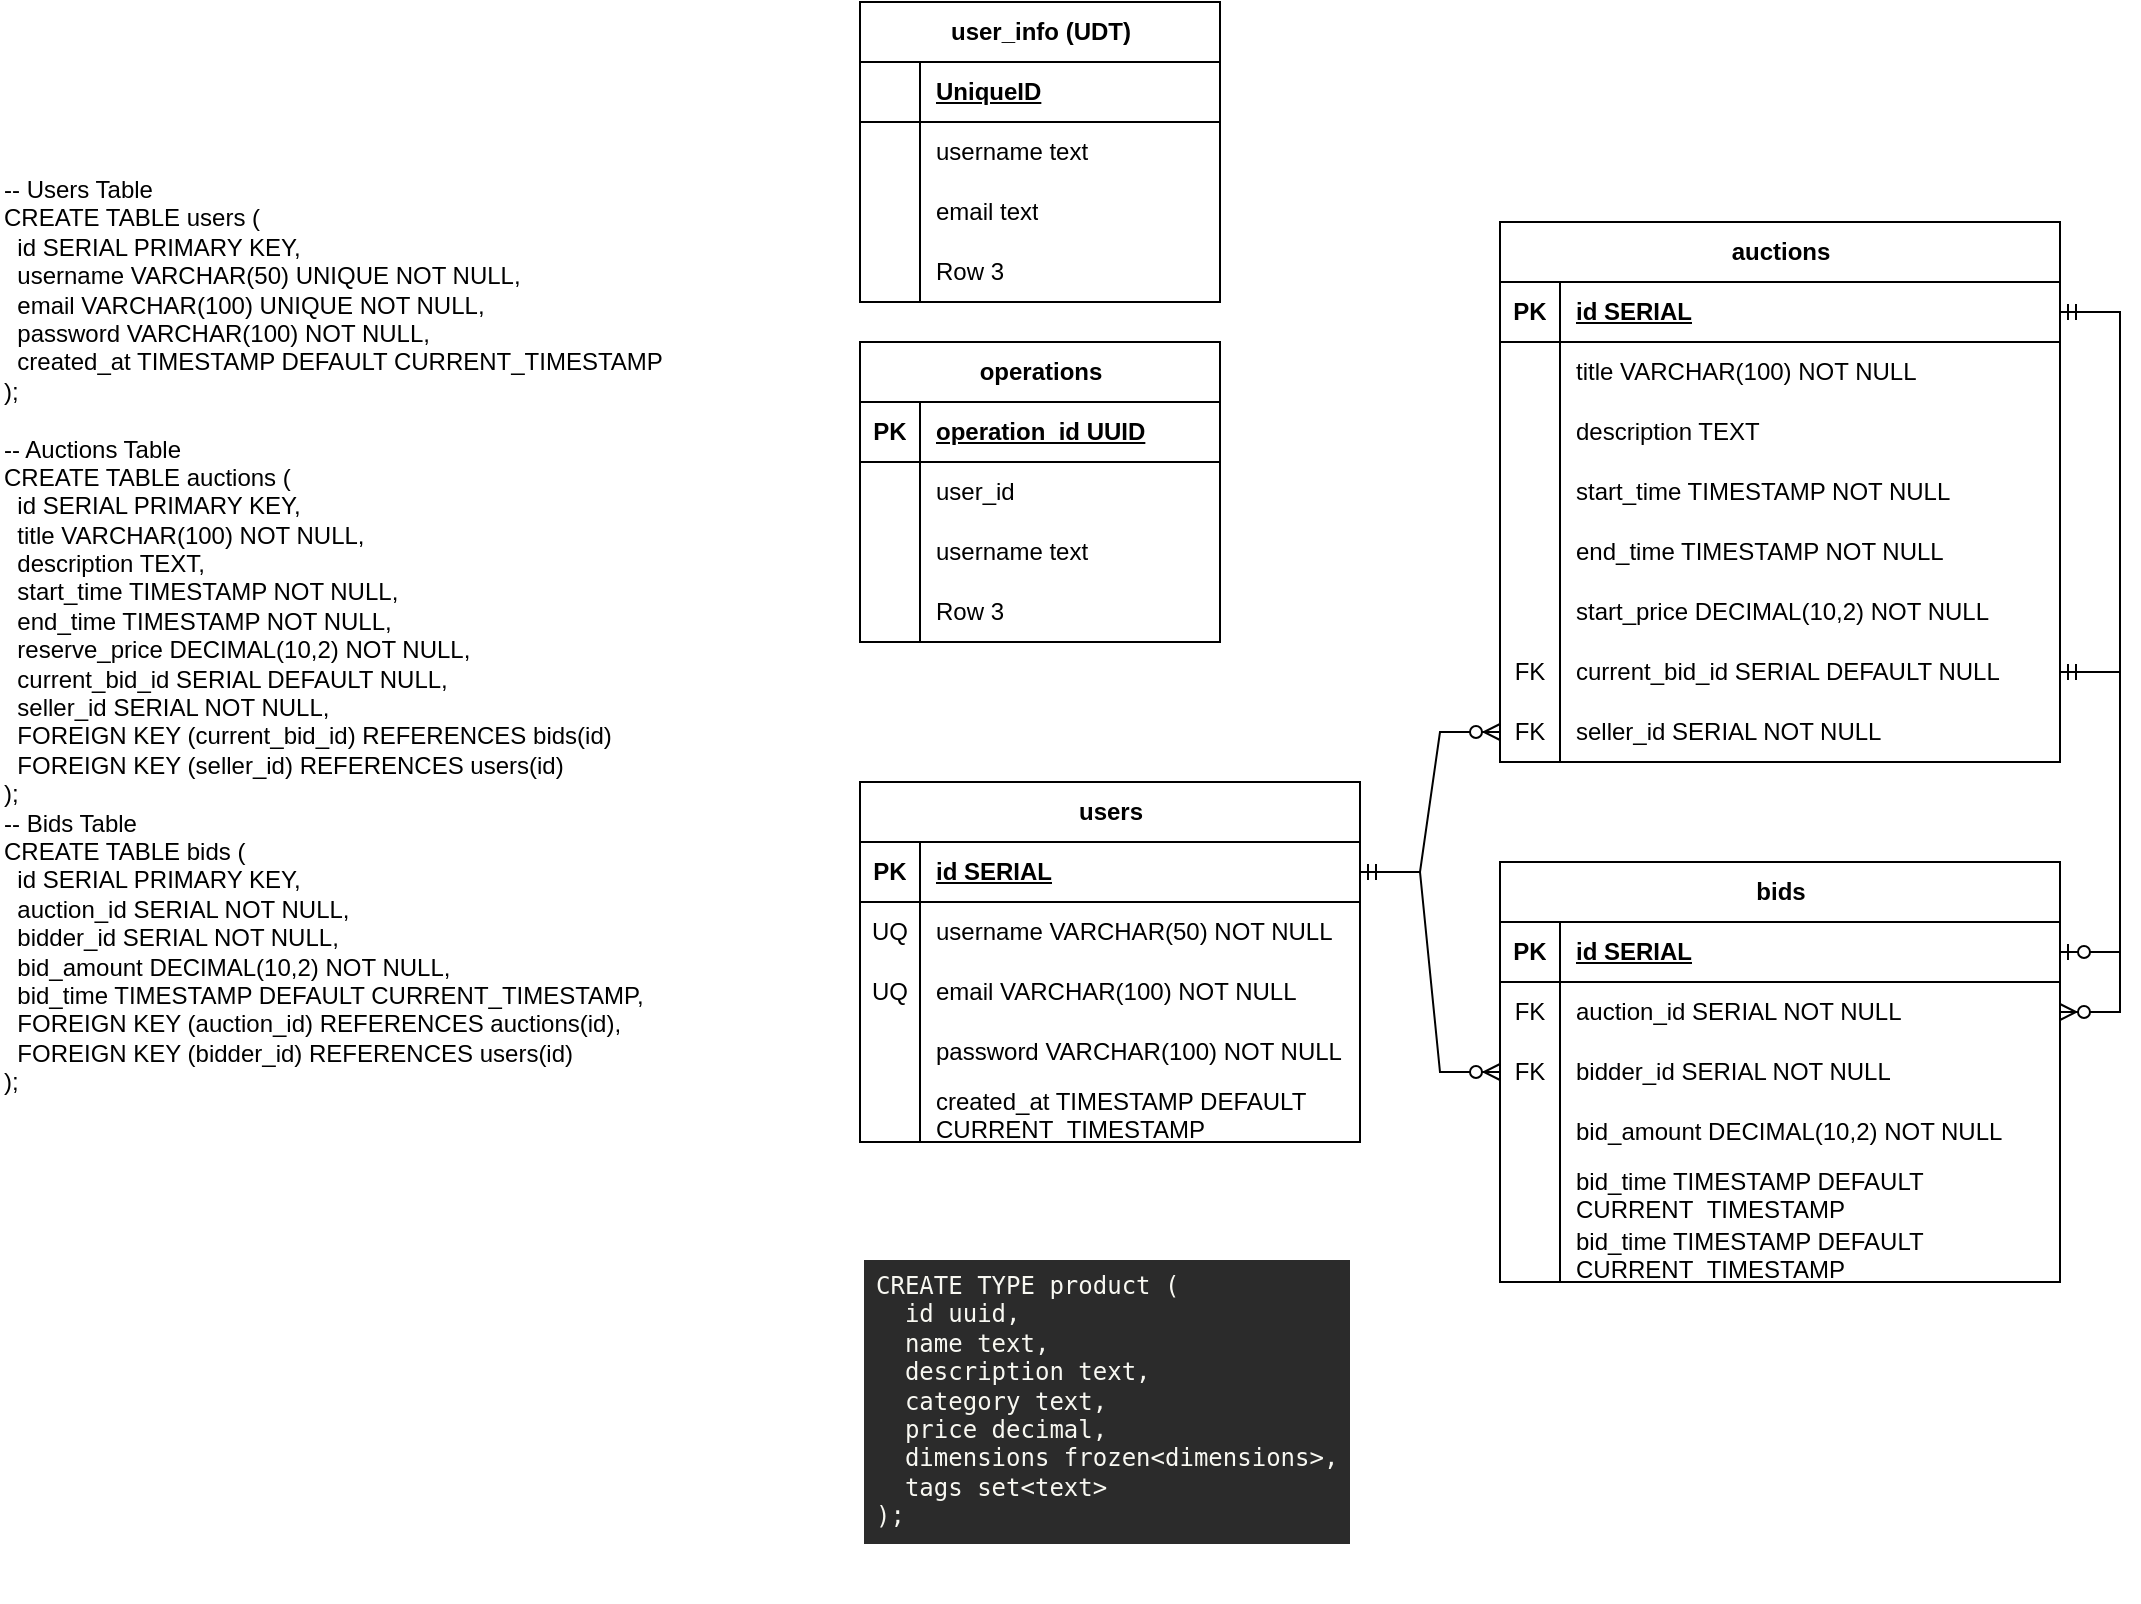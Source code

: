 <mxfile version="24.7.7">
  <diagram id="R2lEEEUBdFMjLlhIrx00" name="Page-1">
    <mxGraphModel dx="2045" dy="633" grid="1" gridSize="10" guides="1" tooltips="1" connect="1" arrows="1" fold="1" page="1" pageScale="1" pageWidth="850" pageHeight="1100" math="0" shadow="0" extFonts="Permanent Marker^https://fonts.googleapis.com/css?family=Permanent+Marker">
      <root>
        <mxCell id="0" />
        <mxCell id="1" parent="0" />
        <mxCell id="i3QSk8LrhaY5Uxr6vsdl-1" value="-- Users Table&#xa;CREATE TABLE users (&#xa;  id SERIAL PRIMARY KEY,&#xa;  username VARCHAR(50) UNIQUE NOT NULL,&#xa;  email VARCHAR(100) UNIQUE NOT NULL,&#xa;  password VARCHAR(100) NOT NULL,&#xa;  created_at TIMESTAMP DEFAULT CURRENT_TIMESTAMP&#xa;);&#xa;&#xa;-- Auctions Table&#xa;CREATE TABLE auctions (&#xa;  id SERIAL PRIMARY KEY,&#xa;  title VARCHAR(100) NOT NULL,&#xa;  description TEXT,&#xa;  start_time TIMESTAMP NOT NULL,&#xa;  end_time TIMESTAMP NOT NULL,&#xa;  reserve_price DECIMAL(10,2) NOT NULL,&#xa;  current_bid_id SERIAL DEFAULT NULL,&#xa;  seller_id SERIAL NOT NULL,&#xa;  FOREIGN KEY (current_bid_id) REFERENCES bids(id)&#xa;  FOREIGN KEY (seller_id) REFERENCES users(id)&#xa;);&#xa;-- Bids Table&#xa;CREATE TABLE bids (&#xa;  id SERIAL PRIMARY KEY,&#xa;  auction_id SERIAL NOT NULL,&#xa;  bidder_id SERIAL NOT NULL,&#xa;  bid_amount DECIMAL(10,2) NOT NULL,&#xa;  bid_time TIMESTAMP DEFAULT CURRENT_TIMESTAMP,&#xa;  FOREIGN KEY (auction_id) REFERENCES auctions(id),&#xa;  FOREIGN KEY (bidder_id) REFERENCES users(id)&#xa;);" style="text;whiteSpace=wrap;" vertex="1" parent="1">
          <mxGeometry x="-430" y="90" width="360" height="660" as="geometry" />
        </mxCell>
        <mxCell id="i3QSk8LrhaY5Uxr6vsdl-2" value="users" style="shape=table;startSize=30;container=1;collapsible=1;childLayout=tableLayout;fixedRows=1;rowLines=0;fontStyle=1;align=center;resizeLast=1;html=1;" vertex="1" parent="1">
          <mxGeometry y="400" width="250" height="180" as="geometry" />
        </mxCell>
        <mxCell id="i3QSk8LrhaY5Uxr6vsdl-3" value="" style="shape=tableRow;horizontal=0;startSize=0;swimlaneHead=0;swimlaneBody=0;fillColor=none;collapsible=0;dropTarget=0;points=[[0,0.5],[1,0.5]];portConstraint=eastwest;top=0;left=0;right=0;bottom=1;" vertex="1" parent="i3QSk8LrhaY5Uxr6vsdl-2">
          <mxGeometry y="30" width="250" height="30" as="geometry" />
        </mxCell>
        <mxCell id="i3QSk8LrhaY5Uxr6vsdl-4" value="PK" style="shape=partialRectangle;connectable=0;fillColor=none;top=0;left=0;bottom=0;right=0;fontStyle=1;overflow=hidden;whiteSpace=wrap;html=1;" vertex="1" parent="i3QSk8LrhaY5Uxr6vsdl-3">
          <mxGeometry width="30" height="30" as="geometry">
            <mxRectangle width="30" height="30" as="alternateBounds" />
          </mxGeometry>
        </mxCell>
        <mxCell id="i3QSk8LrhaY5Uxr6vsdl-5" value="id SERIAL" style="shape=partialRectangle;connectable=0;fillColor=none;top=0;left=0;bottom=0;right=0;align=left;spacingLeft=6;fontStyle=5;overflow=hidden;whiteSpace=wrap;html=1;" vertex="1" parent="i3QSk8LrhaY5Uxr6vsdl-3">
          <mxGeometry x="30" width="220" height="30" as="geometry">
            <mxRectangle width="220" height="30" as="alternateBounds" />
          </mxGeometry>
        </mxCell>
        <mxCell id="i3QSk8LrhaY5Uxr6vsdl-6" value="" style="shape=tableRow;horizontal=0;startSize=0;swimlaneHead=0;swimlaneBody=0;fillColor=none;collapsible=0;dropTarget=0;points=[[0,0.5],[1,0.5]];portConstraint=eastwest;top=0;left=0;right=0;bottom=0;" vertex="1" parent="i3QSk8LrhaY5Uxr6vsdl-2">
          <mxGeometry y="60" width="250" height="30" as="geometry" />
        </mxCell>
        <mxCell id="i3QSk8LrhaY5Uxr6vsdl-7" value="UQ" style="shape=partialRectangle;connectable=0;fillColor=none;top=0;left=0;bottom=0;right=0;editable=1;overflow=hidden;whiteSpace=wrap;html=1;" vertex="1" parent="i3QSk8LrhaY5Uxr6vsdl-6">
          <mxGeometry width="30" height="30" as="geometry">
            <mxRectangle width="30" height="30" as="alternateBounds" />
          </mxGeometry>
        </mxCell>
        <mxCell id="i3QSk8LrhaY5Uxr6vsdl-8" value="username VARCHAR(50) NOT NULL" style="shape=partialRectangle;connectable=0;fillColor=none;top=0;left=0;bottom=0;right=0;align=left;spacingLeft=6;overflow=hidden;whiteSpace=wrap;html=1;" vertex="1" parent="i3QSk8LrhaY5Uxr6vsdl-6">
          <mxGeometry x="30" width="220" height="30" as="geometry">
            <mxRectangle width="220" height="30" as="alternateBounds" />
          </mxGeometry>
        </mxCell>
        <mxCell id="i3QSk8LrhaY5Uxr6vsdl-9" value="" style="shape=tableRow;horizontal=0;startSize=0;swimlaneHead=0;swimlaneBody=0;fillColor=none;collapsible=0;dropTarget=0;points=[[0,0.5],[1,0.5]];portConstraint=eastwest;top=0;left=0;right=0;bottom=0;" vertex="1" parent="i3QSk8LrhaY5Uxr6vsdl-2">
          <mxGeometry y="90" width="250" height="30" as="geometry" />
        </mxCell>
        <mxCell id="i3QSk8LrhaY5Uxr6vsdl-10" value="UQ" style="shape=partialRectangle;connectable=0;fillColor=none;top=0;left=0;bottom=0;right=0;editable=1;overflow=hidden;whiteSpace=wrap;html=1;" vertex="1" parent="i3QSk8LrhaY5Uxr6vsdl-9">
          <mxGeometry width="30" height="30" as="geometry">
            <mxRectangle width="30" height="30" as="alternateBounds" />
          </mxGeometry>
        </mxCell>
        <mxCell id="i3QSk8LrhaY5Uxr6vsdl-11" value="email VARCHAR(100) NOT NULL" style="shape=partialRectangle;connectable=0;fillColor=none;top=0;left=0;bottom=0;right=0;align=left;spacingLeft=6;overflow=hidden;whiteSpace=wrap;html=1;" vertex="1" parent="i3QSk8LrhaY5Uxr6vsdl-9">
          <mxGeometry x="30" width="220" height="30" as="geometry">
            <mxRectangle width="220" height="30" as="alternateBounds" />
          </mxGeometry>
        </mxCell>
        <mxCell id="i3QSk8LrhaY5Uxr6vsdl-12" value="" style="shape=tableRow;horizontal=0;startSize=0;swimlaneHead=0;swimlaneBody=0;fillColor=none;collapsible=0;dropTarget=0;points=[[0,0.5],[1,0.5]];portConstraint=eastwest;top=0;left=0;right=0;bottom=0;" vertex="1" parent="i3QSk8LrhaY5Uxr6vsdl-2">
          <mxGeometry y="120" width="250" height="30" as="geometry" />
        </mxCell>
        <mxCell id="i3QSk8LrhaY5Uxr6vsdl-13" value="" style="shape=partialRectangle;connectable=0;fillColor=none;top=0;left=0;bottom=0;right=0;editable=1;overflow=hidden;whiteSpace=wrap;html=1;" vertex="1" parent="i3QSk8LrhaY5Uxr6vsdl-12">
          <mxGeometry width="30" height="30" as="geometry">
            <mxRectangle width="30" height="30" as="alternateBounds" />
          </mxGeometry>
        </mxCell>
        <mxCell id="i3QSk8LrhaY5Uxr6vsdl-14" value="password VARCHAR(100) NOT NULL" style="shape=partialRectangle;connectable=0;fillColor=none;top=0;left=0;bottom=0;right=0;align=left;spacingLeft=6;overflow=hidden;whiteSpace=wrap;html=1;" vertex="1" parent="i3QSk8LrhaY5Uxr6vsdl-12">
          <mxGeometry x="30" width="220" height="30" as="geometry">
            <mxRectangle width="220" height="30" as="alternateBounds" />
          </mxGeometry>
        </mxCell>
        <mxCell id="i3QSk8LrhaY5Uxr6vsdl-15" value="" style="shape=tableRow;horizontal=0;startSize=0;swimlaneHead=0;swimlaneBody=0;fillColor=none;collapsible=0;dropTarget=0;points=[[0,0.5],[1,0.5]];portConstraint=eastwest;top=0;left=0;right=0;bottom=0;" vertex="1" parent="i3QSk8LrhaY5Uxr6vsdl-2">
          <mxGeometry y="150" width="250" height="30" as="geometry" />
        </mxCell>
        <mxCell id="i3QSk8LrhaY5Uxr6vsdl-16" value="" style="shape=partialRectangle;connectable=0;fillColor=none;top=0;left=0;bottom=0;right=0;editable=1;overflow=hidden;whiteSpace=wrap;html=1;" vertex="1" parent="i3QSk8LrhaY5Uxr6vsdl-15">
          <mxGeometry width="30" height="30" as="geometry">
            <mxRectangle width="30" height="30" as="alternateBounds" />
          </mxGeometry>
        </mxCell>
        <mxCell id="i3QSk8LrhaY5Uxr6vsdl-17" value=" created_at TIMESTAMP DEFAULT CURRENT_TIMESTAMP" style="shape=partialRectangle;connectable=0;fillColor=none;top=0;left=0;bottom=0;right=0;align=left;spacingLeft=6;overflow=hidden;whiteSpace=wrap;html=1;" vertex="1" parent="i3QSk8LrhaY5Uxr6vsdl-15">
          <mxGeometry x="30" width="220" height="30" as="geometry">
            <mxRectangle width="220" height="30" as="alternateBounds" />
          </mxGeometry>
        </mxCell>
        <mxCell id="i3QSk8LrhaY5Uxr6vsdl-18" value="auctions" style="shape=table;startSize=30;container=1;collapsible=1;childLayout=tableLayout;fixedRows=1;rowLines=0;fontStyle=1;align=center;resizeLast=1;html=1;" vertex="1" parent="1">
          <mxGeometry x="320" y="120" width="280" height="270" as="geometry" />
        </mxCell>
        <mxCell id="i3QSk8LrhaY5Uxr6vsdl-19" value="" style="shape=tableRow;horizontal=0;startSize=0;swimlaneHead=0;swimlaneBody=0;fillColor=none;collapsible=0;dropTarget=0;points=[[0,0.5],[1,0.5]];portConstraint=eastwest;top=0;left=0;right=0;bottom=1;" vertex="1" parent="i3QSk8LrhaY5Uxr6vsdl-18">
          <mxGeometry y="30" width="280" height="30" as="geometry" />
        </mxCell>
        <mxCell id="i3QSk8LrhaY5Uxr6vsdl-20" value="PK" style="shape=partialRectangle;connectable=0;fillColor=none;top=0;left=0;bottom=0;right=0;fontStyle=1;overflow=hidden;whiteSpace=wrap;html=1;" vertex="1" parent="i3QSk8LrhaY5Uxr6vsdl-19">
          <mxGeometry width="30" height="30" as="geometry">
            <mxRectangle width="30" height="30" as="alternateBounds" />
          </mxGeometry>
        </mxCell>
        <mxCell id="i3QSk8LrhaY5Uxr6vsdl-21" value="id SERIAL" style="shape=partialRectangle;connectable=0;fillColor=none;top=0;left=0;bottom=0;right=0;align=left;spacingLeft=6;fontStyle=5;overflow=hidden;whiteSpace=wrap;html=1;" vertex="1" parent="i3QSk8LrhaY5Uxr6vsdl-19">
          <mxGeometry x="30" width="250" height="30" as="geometry">
            <mxRectangle width="250" height="30" as="alternateBounds" />
          </mxGeometry>
        </mxCell>
        <mxCell id="i3QSk8LrhaY5Uxr6vsdl-22" value="" style="shape=tableRow;horizontal=0;startSize=0;swimlaneHead=0;swimlaneBody=0;fillColor=none;collapsible=0;dropTarget=0;points=[[0,0.5],[1,0.5]];portConstraint=eastwest;top=0;left=0;right=0;bottom=0;" vertex="1" parent="i3QSk8LrhaY5Uxr6vsdl-18">
          <mxGeometry y="60" width="280" height="30" as="geometry" />
        </mxCell>
        <mxCell id="i3QSk8LrhaY5Uxr6vsdl-23" value="" style="shape=partialRectangle;connectable=0;fillColor=none;top=0;left=0;bottom=0;right=0;editable=1;overflow=hidden;whiteSpace=wrap;html=1;" vertex="1" parent="i3QSk8LrhaY5Uxr6vsdl-22">
          <mxGeometry width="30" height="30" as="geometry">
            <mxRectangle width="30" height="30" as="alternateBounds" />
          </mxGeometry>
        </mxCell>
        <mxCell id="i3QSk8LrhaY5Uxr6vsdl-24" value="&lt;div&gt;title VARCHAR(100) NOT NULL&lt;br&gt;&lt;/div&gt;" style="shape=partialRectangle;connectable=0;fillColor=none;top=0;left=0;bottom=0;right=0;align=left;spacingLeft=6;overflow=hidden;whiteSpace=wrap;html=1;" vertex="1" parent="i3QSk8LrhaY5Uxr6vsdl-22">
          <mxGeometry x="30" width="250" height="30" as="geometry">
            <mxRectangle width="250" height="30" as="alternateBounds" />
          </mxGeometry>
        </mxCell>
        <mxCell id="i3QSk8LrhaY5Uxr6vsdl-25" value="" style="shape=tableRow;horizontal=0;startSize=0;swimlaneHead=0;swimlaneBody=0;fillColor=none;collapsible=0;dropTarget=0;points=[[0,0.5],[1,0.5]];portConstraint=eastwest;top=0;left=0;right=0;bottom=0;" vertex="1" parent="i3QSk8LrhaY5Uxr6vsdl-18">
          <mxGeometry y="90" width="280" height="30" as="geometry" />
        </mxCell>
        <mxCell id="i3QSk8LrhaY5Uxr6vsdl-26" value="" style="shape=partialRectangle;connectable=0;fillColor=none;top=0;left=0;bottom=0;right=0;editable=1;overflow=hidden;whiteSpace=wrap;html=1;" vertex="1" parent="i3QSk8LrhaY5Uxr6vsdl-25">
          <mxGeometry width="30" height="30" as="geometry">
            <mxRectangle width="30" height="30" as="alternateBounds" />
          </mxGeometry>
        </mxCell>
        <mxCell id="i3QSk8LrhaY5Uxr6vsdl-27" value="description TEXT" style="shape=partialRectangle;connectable=0;fillColor=none;top=0;left=0;bottom=0;right=0;align=left;spacingLeft=6;overflow=hidden;whiteSpace=wrap;html=1;" vertex="1" parent="i3QSk8LrhaY5Uxr6vsdl-25">
          <mxGeometry x="30" width="250" height="30" as="geometry">
            <mxRectangle width="250" height="30" as="alternateBounds" />
          </mxGeometry>
        </mxCell>
        <mxCell id="i3QSk8LrhaY5Uxr6vsdl-28" value="" style="shape=tableRow;horizontal=0;startSize=0;swimlaneHead=0;swimlaneBody=0;fillColor=none;collapsible=0;dropTarget=0;points=[[0,0.5],[1,0.5]];portConstraint=eastwest;top=0;left=0;right=0;bottom=0;" vertex="1" parent="i3QSk8LrhaY5Uxr6vsdl-18">
          <mxGeometry y="120" width="280" height="30" as="geometry" />
        </mxCell>
        <mxCell id="i3QSk8LrhaY5Uxr6vsdl-29" value="" style="shape=partialRectangle;connectable=0;fillColor=none;top=0;left=0;bottom=0;right=0;editable=1;overflow=hidden;whiteSpace=wrap;html=1;" vertex="1" parent="i3QSk8LrhaY5Uxr6vsdl-28">
          <mxGeometry width="30" height="30" as="geometry">
            <mxRectangle width="30" height="30" as="alternateBounds" />
          </mxGeometry>
        </mxCell>
        <mxCell id="i3QSk8LrhaY5Uxr6vsdl-30" value="start_time TIMESTAMP NOT NULL" style="shape=partialRectangle;connectable=0;fillColor=none;top=0;left=0;bottom=0;right=0;align=left;spacingLeft=6;overflow=hidden;whiteSpace=wrap;html=1;" vertex="1" parent="i3QSk8LrhaY5Uxr6vsdl-28">
          <mxGeometry x="30" width="250" height="30" as="geometry">
            <mxRectangle width="250" height="30" as="alternateBounds" />
          </mxGeometry>
        </mxCell>
        <mxCell id="i3QSk8LrhaY5Uxr6vsdl-31" value="" style="shape=tableRow;horizontal=0;startSize=0;swimlaneHead=0;swimlaneBody=0;fillColor=none;collapsible=0;dropTarget=0;points=[[0,0.5],[1,0.5]];portConstraint=eastwest;top=0;left=0;right=0;bottom=0;" vertex="1" parent="i3QSk8LrhaY5Uxr6vsdl-18">
          <mxGeometry y="150" width="280" height="30" as="geometry" />
        </mxCell>
        <mxCell id="i3QSk8LrhaY5Uxr6vsdl-32" value="" style="shape=partialRectangle;connectable=0;fillColor=none;top=0;left=0;bottom=0;right=0;editable=1;overflow=hidden;whiteSpace=wrap;html=1;" vertex="1" parent="i3QSk8LrhaY5Uxr6vsdl-31">
          <mxGeometry width="30" height="30" as="geometry">
            <mxRectangle width="30" height="30" as="alternateBounds" />
          </mxGeometry>
        </mxCell>
        <mxCell id="i3QSk8LrhaY5Uxr6vsdl-33" value="end_time TIMESTAMP NOT NULL" style="shape=partialRectangle;connectable=0;fillColor=none;top=0;left=0;bottom=0;right=0;align=left;spacingLeft=6;overflow=hidden;whiteSpace=wrap;html=1;" vertex="1" parent="i3QSk8LrhaY5Uxr6vsdl-31">
          <mxGeometry x="30" width="250" height="30" as="geometry">
            <mxRectangle width="250" height="30" as="alternateBounds" />
          </mxGeometry>
        </mxCell>
        <mxCell id="i3QSk8LrhaY5Uxr6vsdl-50" value="" style="shape=tableRow;horizontal=0;startSize=0;swimlaneHead=0;swimlaneBody=0;fillColor=none;collapsible=0;dropTarget=0;points=[[0,0.5],[1,0.5]];portConstraint=eastwest;top=0;left=0;right=0;bottom=0;" vertex="1" parent="i3QSk8LrhaY5Uxr6vsdl-18">
          <mxGeometry y="180" width="280" height="30" as="geometry" />
        </mxCell>
        <mxCell id="i3QSk8LrhaY5Uxr6vsdl-51" value="" style="shape=partialRectangle;connectable=0;fillColor=none;top=0;left=0;bottom=0;right=0;editable=1;overflow=hidden;whiteSpace=wrap;html=1;" vertex="1" parent="i3QSk8LrhaY5Uxr6vsdl-50">
          <mxGeometry width="30" height="30" as="geometry">
            <mxRectangle width="30" height="30" as="alternateBounds" />
          </mxGeometry>
        </mxCell>
        <mxCell id="i3QSk8LrhaY5Uxr6vsdl-52" value="start_price DECIMAL(10,2) NOT NULL" style="shape=partialRectangle;connectable=0;fillColor=none;top=0;left=0;bottom=0;right=0;align=left;spacingLeft=6;overflow=hidden;whiteSpace=wrap;html=1;" vertex="1" parent="i3QSk8LrhaY5Uxr6vsdl-50">
          <mxGeometry x="30" width="250" height="30" as="geometry">
            <mxRectangle width="250" height="30" as="alternateBounds" />
          </mxGeometry>
        </mxCell>
        <mxCell id="i3QSk8LrhaY5Uxr6vsdl-53" value="" style="shape=tableRow;horizontal=0;startSize=0;swimlaneHead=0;swimlaneBody=0;fillColor=none;collapsible=0;dropTarget=0;points=[[0,0.5],[1,0.5]];portConstraint=eastwest;top=0;left=0;right=0;bottom=0;" vertex="1" parent="i3QSk8LrhaY5Uxr6vsdl-18">
          <mxGeometry y="210" width="280" height="30" as="geometry" />
        </mxCell>
        <mxCell id="i3QSk8LrhaY5Uxr6vsdl-54" value="FK" style="shape=partialRectangle;connectable=0;fillColor=none;top=0;left=0;bottom=0;right=0;editable=1;overflow=hidden;whiteSpace=wrap;html=1;" vertex="1" parent="i3QSk8LrhaY5Uxr6vsdl-53">
          <mxGeometry width="30" height="30" as="geometry">
            <mxRectangle width="30" height="30" as="alternateBounds" />
          </mxGeometry>
        </mxCell>
        <mxCell id="i3QSk8LrhaY5Uxr6vsdl-55" value="current_bid_id SERIAL DEFAULT NULL" style="shape=partialRectangle;connectable=0;fillColor=none;top=0;left=0;bottom=0;right=0;align=left;spacingLeft=6;overflow=hidden;whiteSpace=wrap;html=1;" vertex="1" parent="i3QSk8LrhaY5Uxr6vsdl-53">
          <mxGeometry x="30" width="250" height="30" as="geometry">
            <mxRectangle width="250" height="30" as="alternateBounds" />
          </mxGeometry>
        </mxCell>
        <mxCell id="i3QSk8LrhaY5Uxr6vsdl-56" value="" style="shape=tableRow;horizontal=0;startSize=0;swimlaneHead=0;swimlaneBody=0;fillColor=none;collapsible=0;dropTarget=0;points=[[0,0.5],[1,0.5]];portConstraint=eastwest;top=0;left=0;right=0;bottom=0;" vertex="1" parent="i3QSk8LrhaY5Uxr6vsdl-18">
          <mxGeometry y="240" width="280" height="30" as="geometry" />
        </mxCell>
        <mxCell id="i3QSk8LrhaY5Uxr6vsdl-57" value="FK" style="shape=partialRectangle;connectable=0;fillColor=none;top=0;left=0;bottom=0;right=0;editable=1;overflow=hidden;whiteSpace=wrap;html=1;" vertex="1" parent="i3QSk8LrhaY5Uxr6vsdl-56">
          <mxGeometry width="30" height="30" as="geometry">
            <mxRectangle width="30" height="30" as="alternateBounds" />
          </mxGeometry>
        </mxCell>
        <mxCell id="i3QSk8LrhaY5Uxr6vsdl-58" value="seller_id SERIAL NOT NULL" style="shape=partialRectangle;connectable=0;fillColor=none;top=0;left=0;bottom=0;right=0;align=left;spacingLeft=6;overflow=hidden;whiteSpace=wrap;html=1;" vertex="1" parent="i3QSk8LrhaY5Uxr6vsdl-56">
          <mxGeometry x="30" width="250" height="30" as="geometry">
            <mxRectangle width="250" height="30" as="alternateBounds" />
          </mxGeometry>
        </mxCell>
        <mxCell id="i3QSk8LrhaY5Uxr6vsdl-61" value="bids" style="shape=table;startSize=30;container=1;collapsible=1;childLayout=tableLayout;fixedRows=1;rowLines=0;fontStyle=1;align=center;resizeLast=1;html=1;" vertex="1" parent="1">
          <mxGeometry x="320" y="440" width="280" height="210" as="geometry" />
        </mxCell>
        <mxCell id="i3QSk8LrhaY5Uxr6vsdl-62" value="" style="shape=tableRow;horizontal=0;startSize=0;swimlaneHead=0;swimlaneBody=0;fillColor=none;collapsible=0;dropTarget=0;points=[[0,0.5],[1,0.5]];portConstraint=eastwest;top=0;left=0;right=0;bottom=1;" vertex="1" parent="i3QSk8LrhaY5Uxr6vsdl-61">
          <mxGeometry y="30" width="280" height="30" as="geometry" />
        </mxCell>
        <mxCell id="i3QSk8LrhaY5Uxr6vsdl-63" value="PK" style="shape=partialRectangle;connectable=0;fillColor=none;top=0;left=0;bottom=0;right=0;fontStyle=1;overflow=hidden;whiteSpace=wrap;html=1;" vertex="1" parent="i3QSk8LrhaY5Uxr6vsdl-62">
          <mxGeometry width="30" height="30" as="geometry">
            <mxRectangle width="30" height="30" as="alternateBounds" />
          </mxGeometry>
        </mxCell>
        <mxCell id="i3QSk8LrhaY5Uxr6vsdl-64" value="id SERIAL" style="shape=partialRectangle;connectable=0;fillColor=none;top=0;left=0;bottom=0;right=0;align=left;spacingLeft=6;fontStyle=5;overflow=hidden;whiteSpace=wrap;html=1;" vertex="1" parent="i3QSk8LrhaY5Uxr6vsdl-62">
          <mxGeometry x="30" width="250" height="30" as="geometry">
            <mxRectangle width="250" height="30" as="alternateBounds" />
          </mxGeometry>
        </mxCell>
        <mxCell id="i3QSk8LrhaY5Uxr6vsdl-65" value="" style="shape=tableRow;horizontal=0;startSize=0;swimlaneHead=0;swimlaneBody=0;fillColor=none;collapsible=0;dropTarget=0;points=[[0,0.5],[1,0.5]];portConstraint=eastwest;top=0;left=0;right=0;bottom=0;" vertex="1" parent="i3QSk8LrhaY5Uxr6vsdl-61">
          <mxGeometry y="60" width="280" height="30" as="geometry" />
        </mxCell>
        <mxCell id="i3QSk8LrhaY5Uxr6vsdl-66" value="FK" style="shape=partialRectangle;connectable=0;fillColor=none;top=0;left=0;bottom=0;right=0;editable=1;overflow=hidden;whiteSpace=wrap;html=1;" vertex="1" parent="i3QSk8LrhaY5Uxr6vsdl-65">
          <mxGeometry width="30" height="30" as="geometry">
            <mxRectangle width="30" height="30" as="alternateBounds" />
          </mxGeometry>
        </mxCell>
        <mxCell id="i3QSk8LrhaY5Uxr6vsdl-67" value="auction_id SERIAL NOT NULL" style="shape=partialRectangle;connectable=0;fillColor=none;top=0;left=0;bottom=0;right=0;align=left;spacingLeft=6;overflow=hidden;whiteSpace=wrap;html=1;" vertex="1" parent="i3QSk8LrhaY5Uxr6vsdl-65">
          <mxGeometry x="30" width="250" height="30" as="geometry">
            <mxRectangle width="250" height="30" as="alternateBounds" />
          </mxGeometry>
        </mxCell>
        <mxCell id="i3QSk8LrhaY5Uxr6vsdl-68" value="" style="shape=tableRow;horizontal=0;startSize=0;swimlaneHead=0;swimlaneBody=0;fillColor=none;collapsible=0;dropTarget=0;points=[[0,0.5],[1,0.5]];portConstraint=eastwest;top=0;left=0;right=0;bottom=0;" vertex="1" parent="i3QSk8LrhaY5Uxr6vsdl-61">
          <mxGeometry y="90" width="280" height="30" as="geometry" />
        </mxCell>
        <mxCell id="i3QSk8LrhaY5Uxr6vsdl-69" value="FK" style="shape=partialRectangle;connectable=0;fillColor=none;top=0;left=0;bottom=0;right=0;editable=1;overflow=hidden;whiteSpace=wrap;html=1;" vertex="1" parent="i3QSk8LrhaY5Uxr6vsdl-68">
          <mxGeometry width="30" height="30" as="geometry">
            <mxRectangle width="30" height="30" as="alternateBounds" />
          </mxGeometry>
        </mxCell>
        <mxCell id="i3QSk8LrhaY5Uxr6vsdl-70" value="bidder_id SERIAL NOT NULL" style="shape=partialRectangle;connectable=0;fillColor=none;top=0;left=0;bottom=0;right=0;align=left;spacingLeft=6;overflow=hidden;whiteSpace=wrap;html=1;" vertex="1" parent="i3QSk8LrhaY5Uxr6vsdl-68">
          <mxGeometry x="30" width="250" height="30" as="geometry">
            <mxRectangle width="250" height="30" as="alternateBounds" />
          </mxGeometry>
        </mxCell>
        <mxCell id="i3QSk8LrhaY5Uxr6vsdl-71" value="" style="shape=tableRow;horizontal=0;startSize=0;swimlaneHead=0;swimlaneBody=0;fillColor=none;collapsible=0;dropTarget=0;points=[[0,0.5],[1,0.5]];portConstraint=eastwest;top=0;left=0;right=0;bottom=0;" vertex="1" parent="i3QSk8LrhaY5Uxr6vsdl-61">
          <mxGeometry y="120" width="280" height="30" as="geometry" />
        </mxCell>
        <mxCell id="i3QSk8LrhaY5Uxr6vsdl-72" value="" style="shape=partialRectangle;connectable=0;fillColor=none;top=0;left=0;bottom=0;right=0;editable=1;overflow=hidden;whiteSpace=wrap;html=1;" vertex="1" parent="i3QSk8LrhaY5Uxr6vsdl-71">
          <mxGeometry width="30" height="30" as="geometry">
            <mxRectangle width="30" height="30" as="alternateBounds" />
          </mxGeometry>
        </mxCell>
        <mxCell id="i3QSk8LrhaY5Uxr6vsdl-73" value="bid_amount DECIMAL(10,2) NOT NULL" style="shape=partialRectangle;connectable=0;fillColor=none;top=0;left=0;bottom=0;right=0;align=left;spacingLeft=6;overflow=hidden;whiteSpace=wrap;html=1;" vertex="1" parent="i3QSk8LrhaY5Uxr6vsdl-71">
          <mxGeometry x="30" width="250" height="30" as="geometry">
            <mxRectangle width="250" height="30" as="alternateBounds" />
          </mxGeometry>
        </mxCell>
        <mxCell id="i3QSk8LrhaY5Uxr6vsdl-74" value="" style="shape=tableRow;horizontal=0;startSize=0;swimlaneHead=0;swimlaneBody=0;fillColor=none;collapsible=0;dropTarget=0;points=[[0,0.5],[1,0.5]];portConstraint=eastwest;top=0;left=0;right=0;bottom=0;" vertex="1" parent="i3QSk8LrhaY5Uxr6vsdl-61">
          <mxGeometry y="150" width="280" height="30" as="geometry" />
        </mxCell>
        <mxCell id="i3QSk8LrhaY5Uxr6vsdl-75" value="" style="shape=partialRectangle;connectable=0;fillColor=none;top=0;left=0;bottom=0;right=0;editable=1;overflow=hidden;whiteSpace=wrap;html=1;" vertex="1" parent="i3QSk8LrhaY5Uxr6vsdl-74">
          <mxGeometry width="30" height="30" as="geometry">
            <mxRectangle width="30" height="30" as="alternateBounds" />
          </mxGeometry>
        </mxCell>
        <mxCell id="i3QSk8LrhaY5Uxr6vsdl-76" value="bid_time TIMESTAMP DEFAULT CURRENT_TIMESTAMP" style="shape=partialRectangle;connectable=0;fillColor=none;top=0;left=0;bottom=0;right=0;align=left;spacingLeft=6;overflow=hidden;whiteSpace=wrap;html=1;" vertex="1" parent="i3QSk8LrhaY5Uxr6vsdl-74">
          <mxGeometry x="30" width="250" height="30" as="geometry">
            <mxRectangle width="250" height="30" as="alternateBounds" />
          </mxGeometry>
        </mxCell>
        <mxCell id="i3QSk8LrhaY5Uxr6vsdl-77" value="" style="shape=tableRow;horizontal=0;startSize=0;swimlaneHead=0;swimlaneBody=0;fillColor=none;collapsible=0;dropTarget=0;points=[[0,0.5],[1,0.5]];portConstraint=eastwest;top=0;left=0;right=0;bottom=0;" vertex="1" parent="i3QSk8LrhaY5Uxr6vsdl-61">
          <mxGeometry y="180" width="280" height="30" as="geometry" />
        </mxCell>
        <mxCell id="i3QSk8LrhaY5Uxr6vsdl-78" value="" style="shape=partialRectangle;connectable=0;fillColor=none;top=0;left=0;bottom=0;right=0;editable=1;overflow=hidden;whiteSpace=wrap;html=1;" vertex="1" parent="i3QSk8LrhaY5Uxr6vsdl-77">
          <mxGeometry width="30" height="30" as="geometry">
            <mxRectangle width="30" height="30" as="alternateBounds" />
          </mxGeometry>
        </mxCell>
        <mxCell id="i3QSk8LrhaY5Uxr6vsdl-79" value="bid_time TIMESTAMP DEFAULT CURRENT_TIMESTAMP" style="shape=partialRectangle;connectable=0;fillColor=none;top=0;left=0;bottom=0;right=0;align=left;spacingLeft=6;overflow=hidden;whiteSpace=wrap;html=1;" vertex="1" parent="i3QSk8LrhaY5Uxr6vsdl-77">
          <mxGeometry x="30" width="250" height="30" as="geometry">
            <mxRectangle width="250" height="30" as="alternateBounds" />
          </mxGeometry>
        </mxCell>
        <mxCell id="i3QSk8LrhaY5Uxr6vsdl-83" value="" style="edgeStyle=entityRelationEdgeStyle;fontSize=12;html=1;endArrow=ERzeroToMany;startArrow=ERmandOne;rounded=0;exitX=1;exitY=0.5;exitDx=0;exitDy=0;entryX=1;entryY=0.5;entryDx=0;entryDy=0;" edge="1" parent="1" source="i3QSk8LrhaY5Uxr6vsdl-19" target="i3QSk8LrhaY5Uxr6vsdl-65">
          <mxGeometry width="100" height="100" relative="1" as="geometry">
            <mxPoint x="730" y="420" as="sourcePoint" />
            <mxPoint x="830" y="320" as="targetPoint" />
            <Array as="points">
              <mxPoint x="640" y="340" />
            </Array>
          </mxGeometry>
        </mxCell>
        <mxCell id="i3QSk8LrhaY5Uxr6vsdl-84" value="" style="edgeStyle=entityRelationEdgeStyle;fontSize=12;html=1;endArrow=ERzeroToMany;startArrow=ERmandOne;rounded=0;entryX=0;entryY=0.5;entryDx=0;entryDy=0;" edge="1" parent="1" target="i3QSk8LrhaY5Uxr6vsdl-68">
          <mxGeometry width="100" height="100" relative="1" as="geometry">
            <mxPoint x="250" y="445" as="sourcePoint" />
            <mxPoint x="460" y="350" as="targetPoint" />
            <Array as="points">
              <mxPoint x="270" y="450" />
            </Array>
          </mxGeometry>
        </mxCell>
        <mxCell id="i3QSk8LrhaY5Uxr6vsdl-85" value="" style="edgeStyle=entityRelationEdgeStyle;fontSize=12;html=1;endArrow=ERzeroToMany;startArrow=ERmandOne;rounded=0;exitX=1;exitY=0.5;exitDx=0;exitDy=0;" edge="1" parent="1" source="i3QSk8LrhaY5Uxr6vsdl-3" target="i3QSk8LrhaY5Uxr6vsdl-56">
          <mxGeometry width="100" height="100" relative="1" as="geometry">
            <mxPoint x="360" y="430" as="sourcePoint" />
            <mxPoint x="460" y="330" as="targetPoint" />
          </mxGeometry>
        </mxCell>
        <mxCell id="i3QSk8LrhaY5Uxr6vsdl-86" value="operations" style="shape=table;startSize=30;container=1;collapsible=1;childLayout=tableLayout;fixedRows=1;rowLines=0;fontStyle=1;align=center;resizeLast=1;html=1;" vertex="1" parent="1">
          <mxGeometry y="180" width="180" height="150" as="geometry" />
        </mxCell>
        <mxCell id="i3QSk8LrhaY5Uxr6vsdl-87" value="" style="shape=tableRow;horizontal=0;startSize=0;swimlaneHead=0;swimlaneBody=0;fillColor=none;collapsible=0;dropTarget=0;points=[[0,0.5],[1,0.5]];portConstraint=eastwest;top=0;left=0;right=0;bottom=1;" vertex="1" parent="i3QSk8LrhaY5Uxr6vsdl-86">
          <mxGeometry y="30" width="180" height="30" as="geometry" />
        </mxCell>
        <mxCell id="i3QSk8LrhaY5Uxr6vsdl-88" value="PK" style="shape=partialRectangle;connectable=0;fillColor=none;top=0;left=0;bottom=0;right=0;fontStyle=1;overflow=hidden;whiteSpace=wrap;html=1;" vertex="1" parent="i3QSk8LrhaY5Uxr6vsdl-87">
          <mxGeometry width="30" height="30" as="geometry">
            <mxRectangle width="30" height="30" as="alternateBounds" />
          </mxGeometry>
        </mxCell>
        <mxCell id="i3QSk8LrhaY5Uxr6vsdl-89" value="operation_id UUID" style="shape=partialRectangle;connectable=0;fillColor=none;top=0;left=0;bottom=0;right=0;align=left;spacingLeft=6;fontStyle=5;overflow=hidden;whiteSpace=wrap;html=1;" vertex="1" parent="i3QSk8LrhaY5Uxr6vsdl-87">
          <mxGeometry x="30" width="150" height="30" as="geometry">
            <mxRectangle width="150" height="30" as="alternateBounds" />
          </mxGeometry>
        </mxCell>
        <mxCell id="i3QSk8LrhaY5Uxr6vsdl-90" value="" style="shape=tableRow;horizontal=0;startSize=0;swimlaneHead=0;swimlaneBody=0;fillColor=none;collapsible=0;dropTarget=0;points=[[0,0.5],[1,0.5]];portConstraint=eastwest;top=0;left=0;right=0;bottom=0;" vertex="1" parent="i3QSk8LrhaY5Uxr6vsdl-86">
          <mxGeometry y="60" width="180" height="30" as="geometry" />
        </mxCell>
        <mxCell id="i3QSk8LrhaY5Uxr6vsdl-91" value="" style="shape=partialRectangle;connectable=0;fillColor=none;top=0;left=0;bottom=0;right=0;editable=1;overflow=hidden;whiteSpace=wrap;html=1;" vertex="1" parent="i3QSk8LrhaY5Uxr6vsdl-90">
          <mxGeometry width="30" height="30" as="geometry">
            <mxRectangle width="30" height="30" as="alternateBounds" />
          </mxGeometry>
        </mxCell>
        <mxCell id="i3QSk8LrhaY5Uxr6vsdl-92" value="user_id" style="shape=partialRectangle;connectable=0;fillColor=none;top=0;left=0;bottom=0;right=0;align=left;spacingLeft=6;overflow=hidden;whiteSpace=wrap;html=1;" vertex="1" parent="i3QSk8LrhaY5Uxr6vsdl-90">
          <mxGeometry x="30" width="150" height="30" as="geometry">
            <mxRectangle width="150" height="30" as="alternateBounds" />
          </mxGeometry>
        </mxCell>
        <mxCell id="i3QSk8LrhaY5Uxr6vsdl-93" value="" style="shape=tableRow;horizontal=0;startSize=0;swimlaneHead=0;swimlaneBody=0;fillColor=none;collapsible=0;dropTarget=0;points=[[0,0.5],[1,0.5]];portConstraint=eastwest;top=0;left=0;right=0;bottom=0;" vertex="1" parent="i3QSk8LrhaY5Uxr6vsdl-86">
          <mxGeometry y="90" width="180" height="30" as="geometry" />
        </mxCell>
        <mxCell id="i3QSk8LrhaY5Uxr6vsdl-94" value="" style="shape=partialRectangle;connectable=0;fillColor=none;top=0;left=0;bottom=0;right=0;editable=1;overflow=hidden;whiteSpace=wrap;html=1;" vertex="1" parent="i3QSk8LrhaY5Uxr6vsdl-93">
          <mxGeometry width="30" height="30" as="geometry">
            <mxRectangle width="30" height="30" as="alternateBounds" />
          </mxGeometry>
        </mxCell>
        <mxCell id="i3QSk8LrhaY5Uxr6vsdl-95" value="username text" style="shape=partialRectangle;connectable=0;fillColor=none;top=0;left=0;bottom=0;right=0;align=left;spacingLeft=6;overflow=hidden;whiteSpace=wrap;html=1;" vertex="1" parent="i3QSk8LrhaY5Uxr6vsdl-93">
          <mxGeometry x="30" width="150" height="30" as="geometry">
            <mxRectangle width="150" height="30" as="alternateBounds" />
          </mxGeometry>
        </mxCell>
        <mxCell id="i3QSk8LrhaY5Uxr6vsdl-96" value="" style="shape=tableRow;horizontal=0;startSize=0;swimlaneHead=0;swimlaneBody=0;fillColor=none;collapsible=0;dropTarget=0;points=[[0,0.5],[1,0.5]];portConstraint=eastwest;top=0;left=0;right=0;bottom=0;" vertex="1" parent="i3QSk8LrhaY5Uxr6vsdl-86">
          <mxGeometry y="120" width="180" height="30" as="geometry" />
        </mxCell>
        <mxCell id="i3QSk8LrhaY5Uxr6vsdl-97" value="" style="shape=partialRectangle;connectable=0;fillColor=none;top=0;left=0;bottom=0;right=0;editable=1;overflow=hidden;whiteSpace=wrap;html=1;" vertex="1" parent="i3QSk8LrhaY5Uxr6vsdl-96">
          <mxGeometry width="30" height="30" as="geometry">
            <mxRectangle width="30" height="30" as="alternateBounds" />
          </mxGeometry>
        </mxCell>
        <mxCell id="i3QSk8LrhaY5Uxr6vsdl-98" value="Row 3" style="shape=partialRectangle;connectable=0;fillColor=none;top=0;left=0;bottom=0;right=0;align=left;spacingLeft=6;overflow=hidden;whiteSpace=wrap;html=1;" vertex="1" parent="i3QSk8LrhaY5Uxr6vsdl-96">
          <mxGeometry x="30" width="150" height="30" as="geometry">
            <mxRectangle width="150" height="30" as="alternateBounds" />
          </mxGeometry>
        </mxCell>
        <mxCell id="i3QSk8LrhaY5Uxr6vsdl-99" value="" style="edgeStyle=entityRelationEdgeStyle;fontSize=12;html=1;endArrow=ERzeroToOne;startArrow=ERmandOne;rounded=0;exitX=1;exitY=0.5;exitDx=0;exitDy=0;entryX=1;entryY=0.5;entryDx=0;entryDy=0;" edge="1" parent="1" source="i3QSk8LrhaY5Uxr6vsdl-53" target="i3QSk8LrhaY5Uxr6vsdl-62">
          <mxGeometry width="100" height="100" relative="1" as="geometry">
            <mxPoint x="720" y="440" as="sourcePoint" />
            <mxPoint x="820" y="340" as="targetPoint" />
          </mxGeometry>
        </mxCell>
        <mxCell id="i3QSk8LrhaY5Uxr6vsdl-100" value="user_info (UDT)" style="shape=table;startSize=30;container=1;collapsible=1;childLayout=tableLayout;fixedRows=1;rowLines=0;fontStyle=1;align=center;resizeLast=1;html=1;" vertex="1" parent="1">
          <mxGeometry y="10" width="180" height="150" as="geometry" />
        </mxCell>
        <mxCell id="i3QSk8LrhaY5Uxr6vsdl-101" value="" style="shape=tableRow;horizontal=0;startSize=0;swimlaneHead=0;swimlaneBody=0;fillColor=none;collapsible=0;dropTarget=0;points=[[0,0.5],[1,0.5]];portConstraint=eastwest;top=0;left=0;right=0;bottom=1;" vertex="1" parent="i3QSk8LrhaY5Uxr6vsdl-100">
          <mxGeometry y="30" width="180" height="30" as="geometry" />
        </mxCell>
        <mxCell id="i3QSk8LrhaY5Uxr6vsdl-102" value="" style="shape=partialRectangle;connectable=0;fillColor=none;top=0;left=0;bottom=0;right=0;fontStyle=1;overflow=hidden;whiteSpace=wrap;html=1;" vertex="1" parent="i3QSk8LrhaY5Uxr6vsdl-101">
          <mxGeometry width="30" height="30" as="geometry">
            <mxRectangle width="30" height="30" as="alternateBounds" />
          </mxGeometry>
        </mxCell>
        <mxCell id="i3QSk8LrhaY5Uxr6vsdl-103" value="UniqueID" style="shape=partialRectangle;connectable=0;fillColor=none;top=0;left=0;bottom=0;right=0;align=left;spacingLeft=6;fontStyle=5;overflow=hidden;whiteSpace=wrap;html=1;" vertex="1" parent="i3QSk8LrhaY5Uxr6vsdl-101">
          <mxGeometry x="30" width="150" height="30" as="geometry">
            <mxRectangle width="150" height="30" as="alternateBounds" />
          </mxGeometry>
        </mxCell>
        <mxCell id="i3QSk8LrhaY5Uxr6vsdl-104" value="" style="shape=tableRow;horizontal=0;startSize=0;swimlaneHead=0;swimlaneBody=0;fillColor=none;collapsible=0;dropTarget=0;points=[[0,0.5],[1,0.5]];portConstraint=eastwest;top=0;left=0;right=0;bottom=0;" vertex="1" parent="i3QSk8LrhaY5Uxr6vsdl-100">
          <mxGeometry y="60" width="180" height="30" as="geometry" />
        </mxCell>
        <mxCell id="i3QSk8LrhaY5Uxr6vsdl-105" value="" style="shape=partialRectangle;connectable=0;fillColor=none;top=0;left=0;bottom=0;right=0;editable=1;overflow=hidden;whiteSpace=wrap;html=1;" vertex="1" parent="i3QSk8LrhaY5Uxr6vsdl-104">
          <mxGeometry width="30" height="30" as="geometry">
            <mxRectangle width="30" height="30" as="alternateBounds" />
          </mxGeometry>
        </mxCell>
        <mxCell id="i3QSk8LrhaY5Uxr6vsdl-106" value="username text" style="shape=partialRectangle;connectable=0;fillColor=none;top=0;left=0;bottom=0;right=0;align=left;spacingLeft=6;overflow=hidden;whiteSpace=wrap;html=1;" vertex="1" parent="i3QSk8LrhaY5Uxr6vsdl-104">
          <mxGeometry x="30" width="150" height="30" as="geometry">
            <mxRectangle width="150" height="30" as="alternateBounds" />
          </mxGeometry>
        </mxCell>
        <mxCell id="i3QSk8LrhaY5Uxr6vsdl-107" value="" style="shape=tableRow;horizontal=0;startSize=0;swimlaneHead=0;swimlaneBody=0;fillColor=none;collapsible=0;dropTarget=0;points=[[0,0.5],[1,0.5]];portConstraint=eastwest;top=0;left=0;right=0;bottom=0;" vertex="1" parent="i3QSk8LrhaY5Uxr6vsdl-100">
          <mxGeometry y="90" width="180" height="30" as="geometry" />
        </mxCell>
        <mxCell id="i3QSk8LrhaY5Uxr6vsdl-108" value="" style="shape=partialRectangle;connectable=0;fillColor=none;top=0;left=0;bottom=0;right=0;editable=1;overflow=hidden;whiteSpace=wrap;html=1;" vertex="1" parent="i3QSk8LrhaY5Uxr6vsdl-107">
          <mxGeometry width="30" height="30" as="geometry">
            <mxRectangle width="30" height="30" as="alternateBounds" />
          </mxGeometry>
        </mxCell>
        <mxCell id="i3QSk8LrhaY5Uxr6vsdl-109" value="email text" style="shape=partialRectangle;connectable=0;fillColor=none;top=0;left=0;bottom=0;right=0;align=left;spacingLeft=6;overflow=hidden;whiteSpace=wrap;html=1;" vertex="1" parent="i3QSk8LrhaY5Uxr6vsdl-107">
          <mxGeometry x="30" width="150" height="30" as="geometry">
            <mxRectangle width="150" height="30" as="alternateBounds" />
          </mxGeometry>
        </mxCell>
        <mxCell id="i3QSk8LrhaY5Uxr6vsdl-110" value="" style="shape=tableRow;horizontal=0;startSize=0;swimlaneHead=0;swimlaneBody=0;fillColor=none;collapsible=0;dropTarget=0;points=[[0,0.5],[1,0.5]];portConstraint=eastwest;top=0;left=0;right=0;bottom=0;" vertex="1" parent="i3QSk8LrhaY5Uxr6vsdl-100">
          <mxGeometry y="120" width="180" height="30" as="geometry" />
        </mxCell>
        <mxCell id="i3QSk8LrhaY5Uxr6vsdl-111" value="" style="shape=partialRectangle;connectable=0;fillColor=none;top=0;left=0;bottom=0;right=0;editable=1;overflow=hidden;whiteSpace=wrap;html=1;" vertex="1" parent="i3QSk8LrhaY5Uxr6vsdl-110">
          <mxGeometry width="30" height="30" as="geometry">
            <mxRectangle width="30" height="30" as="alternateBounds" />
          </mxGeometry>
        </mxCell>
        <mxCell id="i3QSk8LrhaY5Uxr6vsdl-112" value="Row 3" style="shape=partialRectangle;connectable=0;fillColor=none;top=0;left=0;bottom=0;right=0;align=left;spacingLeft=6;overflow=hidden;whiteSpace=wrap;html=1;" vertex="1" parent="i3QSk8LrhaY5Uxr6vsdl-110">
          <mxGeometry x="30" width="150" height="30" as="geometry">
            <mxRectangle width="150" height="30" as="alternateBounds" />
          </mxGeometry>
        </mxCell>
        <mxCell id="i3QSk8LrhaY5Uxr6vsdl-113" value="&lt;pre class=&quot;MarkdownCodeBlock_preTag__QMZEO&quot; style=&quot;display: block; overflow-x: auto; background: rgb(43, 43, 43); color: rgb(248, 248, 242); padding: 0.5em;&quot;&gt;&lt;code class=&quot;MarkdownCodeBlock_codeTag__5BV0Z&quot; style=&quot;white-space: pre;&quot;&gt;&lt;span&gt;CREATE TYPE product (&#xa;&lt;/span&gt;  id uuid,&#xa;  name text,&#xa;  description text,&#xa;  category text,&#xa;  price decimal,&#xa;  dimensions frozen&amp;lt;dimensions&amp;gt;,&#xa;  tags set&amp;lt;text&amp;gt;&#xa;);&lt;/code&gt;&lt;/pre&gt;" style="text;whiteSpace=wrap;html=1;" vertex="1" parent="1">
          <mxGeometry y="620" width="280" height="190" as="geometry" />
        </mxCell>
      </root>
    </mxGraphModel>
  </diagram>
</mxfile>
